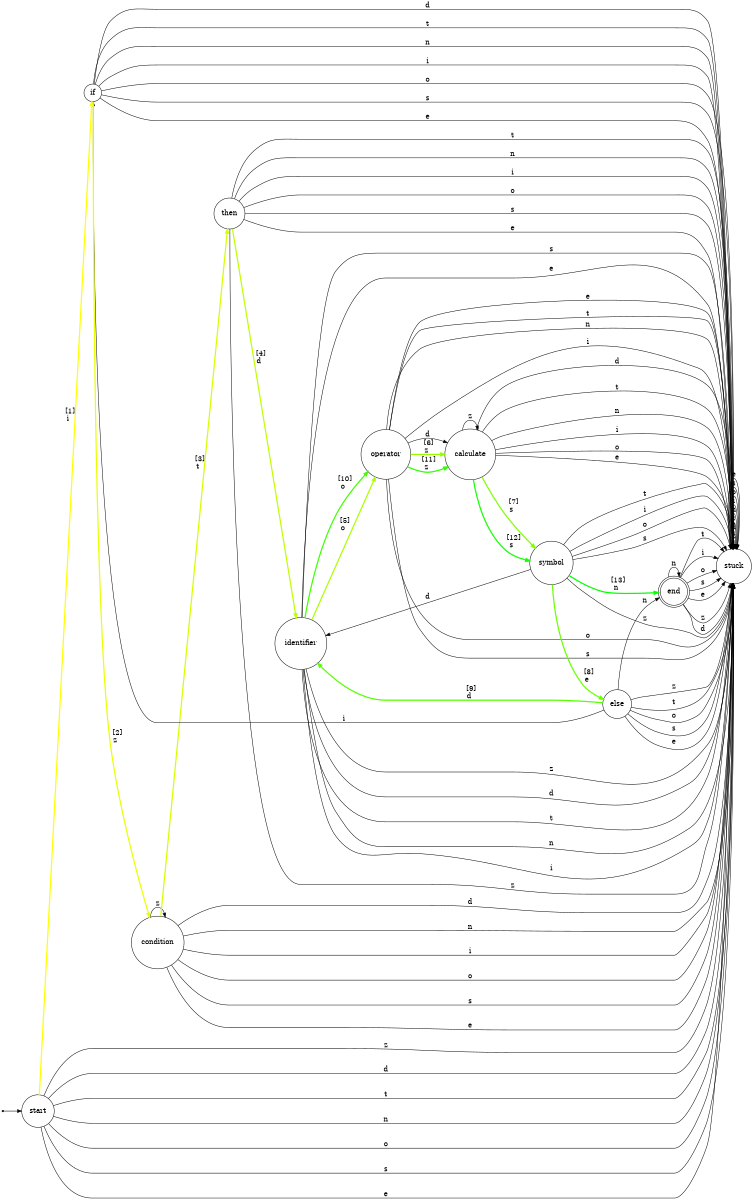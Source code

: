 digraph {
	ranksep=0.5 size="8, 8"
	rankdir=LR
	Initial [label="" fontsize=14.0 shape=point]
	calculate [fontsize=14.0 shape=circle]
	condition [fontsize=14.0 shape=circle]
	else [fontsize=14.0 shape=circle]
	end [fontsize=14.0 shape=doublecircle]
	identifier [fontsize=14.0 shape=circle]
	if [fontsize=14.0 shape=circle]
	operator [fontsize=14.0 shape=circle]
	start [fontsize=14.0 shape=circle]
	stuck [fontsize=14.0 shape=circle]
	symbol [fontsize=14.0 shape=circle]
	then [fontsize=14.0 shape=circle]
	Initial -> start [arrowsize=0.85]
	start -> if [label=" [1]
i " arrowsize=0.85 color="#ffff00" fontsize=14.0 penwidth=2.5]
	if -> condition [label=" [2]
z " arrowsize=0.85 color="#eaff00" fontsize=14.0 penwidth=2.5]
	condition -> then [label=" [3]
t " arrowsize=0.85 color="#d5ff00" fontsize=14.0 penwidth=2.5]
	then -> identifier [label=" [4]
d " arrowsize=0.85 color="#bfff00" fontsize=14.0 penwidth=2.5]
	identifier -> operator [label=" [5]
o " arrowsize=0.85 color="#aaff00" fontsize=14.0 penwidth=2.5]
	operator -> calculate [label=" [6]
z " arrowsize=0.85 color="#95ff00" fontsize=14.0 penwidth=2.5]
	calculate -> symbol [label=" [7]
s " arrowsize=0.85 color="#80ff00" fontsize=14.0 penwidth=2.5]
	symbol -> else [label=" [8]
e " arrowsize=0.85 color="#6aff00" fontsize=14.0 penwidth=2.5]
	else -> identifier [label=" [9]
d " arrowsize=0.85 color="#55ff00" fontsize=14.0 penwidth=2.5]
	identifier -> operator [label=" [10]
o " arrowsize=0.85 color="#40ff00" fontsize=14.0 penwidth=2.5]
	operator -> calculate [label=" [11]
z " arrowsize=0.85 color="#2bff00" fontsize=14.0 penwidth=2.5]
	calculate -> symbol [label=" [12]
s " arrowsize=0.85 color="#15ff00" fontsize=14.0 penwidth=2.5]
	symbol -> end [label=" [13]
n " arrowsize=0.85 color="#00ff00" fontsize=14.0 penwidth=2.5]
	condition -> condition [label=" z " arrowsize=0.85 fontsize=14.0]
	condition -> stuck [label=" d " arrowsize=0.85 fontsize=14.0]
	condition -> stuck [label=" n " arrowsize=0.85 fontsize=14.0]
	condition -> stuck [label=" i " arrowsize=0.85 fontsize=14.0]
	condition -> stuck [label=" o " arrowsize=0.85 fontsize=14.0]
	condition -> stuck [label=" s " arrowsize=0.85 fontsize=14.0]
	condition -> stuck [label=" e " arrowsize=0.85 fontsize=14.0]
	identifier -> stuck [label=" z " arrowsize=0.85 fontsize=14.0]
	identifier -> stuck [label=" d " arrowsize=0.85 fontsize=14.0]
	identifier -> stuck [label=" t " arrowsize=0.85 fontsize=14.0]
	identifier -> stuck [label=" n " arrowsize=0.85 fontsize=14.0]
	identifier -> stuck [label=" i " arrowsize=0.85 fontsize=14.0]
	identifier -> stuck [label=" s " arrowsize=0.85 fontsize=14.0]
	identifier -> stuck [label=" e " arrowsize=0.85 fontsize=14.0]
	operator -> calculate [label=" d " arrowsize=0.85 fontsize=14.0]
	operator -> stuck [label=" t " arrowsize=0.85 fontsize=14.0]
	operator -> stuck [label=" n " arrowsize=0.85 fontsize=14.0]
	operator -> stuck [label=" i " arrowsize=0.85 fontsize=14.0]
	operator -> stuck [label=" o " arrowsize=0.85 fontsize=14.0]
	operator -> stuck [label=" s " arrowsize=0.85 fontsize=14.0]
	operator -> stuck [label=" e " arrowsize=0.85 fontsize=14.0]
	calculate -> calculate [label=" z " arrowsize=0.85 fontsize=14.0]
	calculate -> stuck [label=" d " arrowsize=0.85 fontsize=14.0]
	calculate -> stuck [label=" t " arrowsize=0.85 fontsize=14.0]
	calculate -> stuck [label=" n " arrowsize=0.85 fontsize=14.0]
	calculate -> stuck [label=" i " arrowsize=0.85 fontsize=14.0]
	calculate -> stuck [label=" o " arrowsize=0.85 fontsize=14.0]
	calculate -> stuck [label=" e " arrowsize=0.85 fontsize=14.0]
	symbol -> stuck [label=" z " arrowsize=0.85 fontsize=14.0]
	symbol -> identifier [label=" d " arrowsize=0.85 fontsize=14.0]
	symbol -> stuck [label=" t " arrowsize=0.85 fontsize=14.0]
	symbol -> stuck [label=" i " arrowsize=0.85 fontsize=14.0]
	symbol -> stuck [label=" o " arrowsize=0.85 fontsize=14.0]
	symbol -> stuck [label=" s " arrowsize=0.85 fontsize=14.0]
	end -> stuck [label=" z " arrowsize=0.85 fontsize=14.0]
	end -> stuck [label=" d " arrowsize=0.85 fontsize=14.0]
	end -> stuck [label=" t " arrowsize=0.85 fontsize=14.0]
	end -> end [label=" n " arrowsize=0.85 fontsize=14.0]
	end -> stuck [label=" i " arrowsize=0.85 fontsize=14.0]
	end -> stuck [label=" o " arrowsize=0.85 fontsize=14.0]
	end -> stuck [label=" s " arrowsize=0.85 fontsize=14.0]
	end -> stuck [label=" e " arrowsize=0.85 fontsize=14.0]
	then -> stuck [label=" z " arrowsize=0.85 fontsize=14.0]
	then -> stuck [label=" t " arrowsize=0.85 fontsize=14.0]
	then -> stuck [label=" n " arrowsize=0.85 fontsize=14.0]
	then -> stuck [label=" i " arrowsize=0.85 fontsize=14.0]
	then -> stuck [label=" o " arrowsize=0.85 fontsize=14.0]
	then -> stuck [label=" s " arrowsize=0.85 fontsize=14.0]
	then -> stuck [label=" e " arrowsize=0.85 fontsize=14.0]
	if -> stuck [label=" d " arrowsize=0.85 fontsize=14.0]
	if -> stuck [label=" t " arrowsize=0.85 fontsize=14.0]
	if -> stuck [label=" n " arrowsize=0.85 fontsize=14.0]
	if -> stuck [label=" i " arrowsize=0.85 fontsize=14.0]
	if -> stuck [label=" o " arrowsize=0.85 fontsize=14.0]
	if -> stuck [label=" s " arrowsize=0.85 fontsize=14.0]
	if -> stuck [label=" e " arrowsize=0.85 fontsize=14.0]
	start -> stuck [label=" z " arrowsize=0.85 fontsize=14.0]
	start -> stuck [label=" d " arrowsize=0.85 fontsize=14.0]
	start -> stuck [label=" t " arrowsize=0.85 fontsize=14.0]
	start -> stuck [label=" n " arrowsize=0.85 fontsize=14.0]
	start -> stuck [label=" o " arrowsize=0.85 fontsize=14.0]
	start -> stuck [label=" s " arrowsize=0.85 fontsize=14.0]
	start -> stuck [label=" e " arrowsize=0.85 fontsize=14.0]
	stuck -> stuck [label=" z " arrowsize=0.85 fontsize=14.0]
	stuck -> stuck [label=" d " arrowsize=0.85 fontsize=14.0]
	stuck -> stuck [label=" t " arrowsize=0.85 fontsize=14.0]
	stuck -> stuck [label=" n " arrowsize=0.85 fontsize=14.0]
	stuck -> stuck [label=" i " arrowsize=0.85 fontsize=14.0]
	stuck -> stuck [label=" o " arrowsize=0.85 fontsize=14.0]
	stuck -> stuck [label=" s " arrowsize=0.85 fontsize=14.0]
	stuck -> stuck [label=" e " arrowsize=0.85 fontsize=14.0]
	else -> stuck [label=" z " arrowsize=0.85 fontsize=14.0]
	else -> stuck [label=" t " arrowsize=0.85 fontsize=14.0]
	else -> end [label=" n " arrowsize=0.85 fontsize=14.0]
	else -> if [label=" i " arrowsize=0.85 fontsize=14.0]
	else -> stuck [label=" o " arrowsize=0.85 fontsize=14.0]
	else -> stuck [label=" s " arrowsize=0.85 fontsize=14.0]
	else -> stuck [label=" e " arrowsize=0.85 fontsize=14.0]
}
